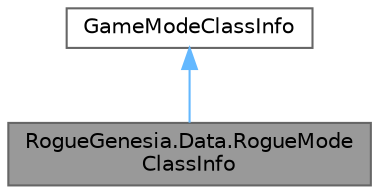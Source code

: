 digraph "RogueGenesia.Data.RogueModeClassInfo"
{
 // LATEX_PDF_SIZE
  bgcolor="transparent";
  edge [fontname=Helvetica,fontsize=10,labelfontname=Helvetica,labelfontsize=10];
  node [fontname=Helvetica,fontsize=10,shape=box,height=0.2,width=0.4];
  Node1 [label="RogueGenesia.Data.RogueMode\lClassInfo",height=0.2,width=0.4,color="gray40", fillcolor="grey60", style="filled", fontcolor="black",tooltip=" "];
  Node2 -> Node1 [dir="back",color="steelblue1",style="solid"];
  Node2 [label="GameModeClassInfo",height=0.2,width=0.4,color="gray40", fillcolor="white", style="filled",URL="$class_rogue_genesia_1_1_data_1_1_game_mode_class_info.html",tooltip=" "];
}

